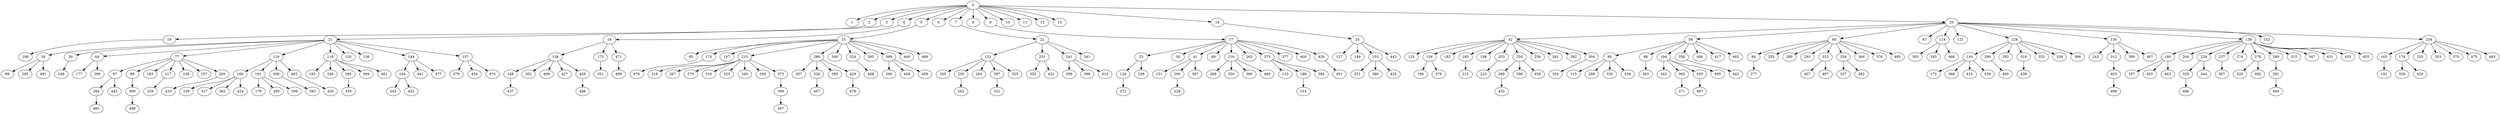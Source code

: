 digraph {
	0 [label=0]
	1 [label=1]
	2 [label=2]
	3 [label=3]
	4 [label=4]
	5 [label=5]
	6 [label=6]
	7 [label=7]
	8 [label=8]
	9 [label=9]
	10 [label=10]
	11 [label=11]
	12 [label=12]
	13 [label=13]
	14 [label=14]
	20 [label=20]
	19 [label=19]
	21 [label=21]
	18 [label=18]
	15 [label=15]
	22 [label=22]
	17 [label=17]
	24 [label=24]
	42 [label=42]
	58 [label=58]
	60 [label=60]
	87 [label=87]
	114 [label=114]
	121 [label=121]
	128 [label=128]
	130 [label=130]
	139 [label=139]
	152 [label=152]
	234 [label=234]
	190 [label=190]
	28 [label=28]
	39 [label=39]
	64 [label=64]
	77 [label=77]
	116 [label=116]
	119 [label=119]
	120 [label=120]
	136 [label=136]
	144 [label=144]
	157 [label=157]
	138 [label=138]
	173 [label=173]
	471 [label=471]
	95 [label=95]
	170 [label=170]
	187 [label=187]
	210 [label=210]
	286 [label=286]
	300 [label=300]
	324 [label=324]
	395 [label=395]
	399 [label=399]
	440 [label=440]
	486 [label=486]
	132 [label=132]
	231 [label=231]
	241 [label=241]
	341 [label=341]
	23 [label=23]
	30 [label=30]
	41 [label=41]
	69 [label=69]
	216 [label=216]
	263 [label=263]
	375 [label=375]
	377 [label=377]
	400 [label=400]
	426 [label=426]
	127 [label=127]
	149 [label=149]
	155 [label=155]
	443 [label=443]
	125 [label=125]
	154 [label=154]
	182 [label=182]
	185 [label=185]
	198 [label=198]
	203 [label=203]
	250 [label=250]
	258 [label=258]
	261 [label=261]
	282 [label=282]
	304 [label=304]
	80 [label=80]
	98 [label=98]
	194 [label=194]
	358 [label=358]
	406 [label=406]
	417 [label=417]
	482 [label=482]
	84 [label=84]
	255 [label=255]
	280 [label=280]
	293 [label=293]
	323 [label=323]
	334 [label=334]
	364 [label=364]
	376 [label=376]
	485 [label=485]
	303 [label=303]
	345 [label=345]
	466 [label=466]
	134 [label=134]
	290 [label=290]
	292 [label=292]
	318 [label=318]
	332 [label=332]
	339 [label=339]
	366 [label=366]
	243 [label=243]
	312 [label=312]
	390 [label=390]
	467 [label=467]
	180 [label=180]
	204 [label=204]
	229 [label=229]
	237 [label=237]
	274 [label=274]
	278 [label=278]
	289 [label=289]
	315 [label=315]
	347 [label=347]
	431 [label=431]
	435 [label=435]
	455 [label=455]
	165 [label=165]
	174 [label=174]
	235 [label=235]
	353 [label=353]
	370 [label=370]
	475 [label=475]
	493 [label=493]
	89 [label=89]
	265 [label=265]
	491 [label=491]
	249 [label=249]
	177 [label=177]
	296 [label=296]
	97 [label=97]
	99 [label=99]
	183 [label=183]
	217 [label=217]
	238 [label=238]
	257 [label=257]
	260 [label=260]
	160 [label=160]
	161 [label=161]
	306 [label=306]
	483 [label=483]
	193 [label=193]
	240 [label=240]
	285 [label=285]
	394 [label=394]
	401 [label=401]
	164 [label=164]
	441 [label=441]
	477 [label=477]
	379 [label=379]
	454 [label=454]
	474 [label=474]
	148 [label=148]
	302 [label=302]
	409 [label=409]
	427 [label=427]
	458 [label=458]
	351 [label=351]
	489 [label=489]
	476 [label=476]
	218 [label=218]
	267 [label=267]
	270 [label=270]
	316 [label=316]
	333 [label=333]
	340 [label=340]
	356 [label=356]
	373 [label=373]
	307 [label=307]
	326 [label=326]
	385 [label=385]
	429 [label=429]
	468 [label=468]
	206 [label=206]
	449 [label=449]
	456 [label=456]
	205 [label=205]
	230 [label=230]
	264 [label=264]
	287 [label=287]
	325 [label=325]
	352 [label=352]
	422 [label=422]
	359 [label=359]
	398 [label=398]
	413 [label=413]
	126 [label=126]
	338 [label=338]
	151 [label=151]
	200 [label=200]
	387 [label=387]
	268 [label=268]
	350 [label=350]
	380 [label=380]
	460 [label=460]
	133 [label=133]
	188 [label=188]
	384 [label=384]
	451 [label=451]
	251 [label=251]
	386 [label=386]
	425 [label=425]
	196 [label=196]
	378 [label=378]
	215 [label=215]
	223 [label=223]
	269 [label=269]
	396 [label=396]
	459 [label=459]
	354 [label=354]
	115 [label=115]
	288 [label=288]
	330 [label=330]
	436 [label=436]
	363 [label=363]
	342 [label=342]
	365 [label=365]
	450 [label=450]
	495 [label=495]
	442 [label=442]
	277 [label=277]
	407 [label=407]
	497 [label=497]
	337 [label=337]
	382 [label=382]
	172 [label=172]
	368 [label=368]
	414 [label=414]
	439 [label=439]
	490 [label=490]
	438 [label=438]
	403 [label=403]
	197 [label=197]
	405 [label=405]
	463 [label=463]
	329 [label=329]
	344 [label=344]
	367 [label=367]
	320 [label=320]
	492 [label=492]
	281 [label=281]
	191 [label=191]
	328 [label=328]
	420 [label=420]
	284 [label=284]
	445 [label=445]
	369 [label=369]
	259 [label=259]
	433 [label=433]
	239 [label=239]
	317 [label=317]
	362 [label=362]
	424 [label=424]
	176 [label=176]
	295 [label=295]
	299 [label=299]
	393 [label=393]
	430 [label=430]
	355 [label=355]
	245 [label=245]
	452 [label=452]
	437 [label=437]
	488 [label=488]
	309 [label=309]
	457 [label=457]
	478 [label=478]
	262 [label=262]
	331 [label=331]
	272 [label=272]
	228 [label=228]
	314 [label=314]
	432 [label=432]
	371 [label=371]
	487 [label=487]
	499 [label=499]
	496 [label=496]
	494 [label=494]
	465 [label=465]
	448 [label=448]
	447 [label=447]
	0 -> 1
	0 -> 2
	0 -> 3
	0 -> 4
	0 -> 5
	0 -> 6
	0 -> 7
	0 -> 8
	0 -> 9
	0 -> 10
	0 -> 11
	0 -> 12
	0 -> 13
	0 -> 14
	0 -> 20
	2 -> 19
	3 -> 21
	4 -> 18
	5 -> 15
	7 -> 22
	9 -> 17
	14 -> 24
	20 -> 42
	20 -> 58
	20 -> 60
	20 -> 87
	20 -> 114
	20 -> 121
	20 -> 128
	20 -> 130
	20 -> 139
	20 -> 152
	20 -> 234
	19 -> 190
	21 -> 28
	21 -> 39
	21 -> 64
	21 -> 77
	21 -> 116
	21 -> 119
	21 -> 120
	21 -> 136
	21 -> 144
	21 -> 157
	18 -> 138
	18 -> 173
	18 -> 471
	15 -> 95
	15 -> 170
	15 -> 187
	15 -> 210
	15 -> 286
	15 -> 300
	15 -> 324
	15 -> 395
	15 -> 399
	15 -> 440
	15 -> 486
	22 -> 132
	22 -> 231
	22 -> 241
	22 -> 341
	17 -> 23
	17 -> 30
	17 -> 41
	17 -> 69
	17 -> 216
	17 -> 263
	17 -> 375
	17 -> 377
	17 -> 400
	17 -> 426
	24 -> 127
	24 -> 149
	24 -> 155
	24 -> 443
	42 -> 125
	42 -> 154
	42 -> 182
	42 -> 185
	42 -> 198
	42 -> 203
	42 -> 250
	42 -> 258
	42 -> 261
	42 -> 282
	42 -> 304
	58 -> 80
	58 -> 98
	58 -> 194
	58 -> 358
	58 -> 406
	58 -> 417
	58 -> 482
	60 -> 84
	60 -> 255
	60 -> 280
	60 -> 293
	60 -> 323
	60 -> 334
	60 -> 364
	60 -> 376
	60 -> 485
	114 -> 303
	114 -> 345
	114 -> 466
	128 -> 134
	128 -> 290
	128 -> 292
	128 -> 318
	128 -> 332
	128 -> 339
	128 -> 366
	130 -> 243
	130 -> 312
	130 -> 390
	130 -> 467
	139 -> 180
	139 -> 204
	139 -> 229
	139 -> 237
	139 -> 274
	139 -> 278
	139 -> 289
	139 -> 315
	139 -> 347
	139 -> 431
	139 -> 435
	139 -> 455
	234 -> 165
	234 -> 174
	234 -> 235
	234 -> 353
	234 -> 370
	234 -> 475
	234 -> 493
	28 -> 89
	28 -> 265
	28 -> 491
	39 -> 249
	64 -> 177
	64 -> 296
	77 -> 97
	77 -> 99
	77 -> 183
	77 -> 217
	77 -> 238
	77 -> 257
	77 -> 260
	116 -> 160
	116 -> 161
	116 -> 306
	116 -> 483
	119 -> 193
	119 -> 240
	119 -> 285
	119 -> 394
	119 -> 401
	144 -> 164
	144 -> 441
	144 -> 477
	157 -> 379
	157 -> 454
	157 -> 474
	138 -> 148
	138 -> 302
	138 -> 409
	138 -> 427
	138 -> 458
	173 -> 351
	471 -> 489
	170 -> 476
	210 -> 218
	210 -> 267
	210 -> 270
	210 -> 316
	210 -> 333
	210 -> 340
	210 -> 356
	210 -> 373
	286 -> 307
	286 -> 326
	286 -> 385
	286 -> 429
	324 -> 468
	399 -> 206
	399 -> 449
	399 -> 456
	132 -> 205
	132 -> 230
	132 -> 264
	132 -> 287
	132 -> 325
	231 -> 352
	231 -> 422
	241 -> 359
	241 -> 398
	241 -> 413
	23 -> 126
	23 -> 338
	41 -> 151
	41 -> 200
	41 -> 387
	216 -> 268
	216 -> 350
	216 -> 380
	216 -> 460
	375 -> 133
	375 -> 188
	375 -> 384
	426 -> 451
	155 -> 251
	155 -> 386
	155 -> 425
	154 -> 196
	154 -> 378
	185 -> 215
	203 -> 223
	250 -> 269
	250 -> 396
	250 -> 459
	304 -> 354
	80 -> 115
	80 -> 288
	80 -> 330
	80 -> 436
	98 -> 363
	194 -> 342
	194 -> 365
	194 -> 450
	194 -> 495
	358 -> 442
	84 -> 277
	323 -> 407
	323 -> 497
	334 -> 337
	334 -> 382
	134 -> 172
	134 -> 368
	134 -> 414
	134 -> 439
	290 -> 490
	318 -> 438
	312 -> 403
	180 -> 197
	180 -> 405
	180 -> 463
	229 -> 329
	229 -> 344
	237 -> 367
	278 -> 320
	278 -> 492
	289 -> 281
	165 -> 191
	174 -> 328
	174 -> 420
	97 -> 284
	97 -> 445
	99 -> 369
	217 -> 259
	260 -> 433
	160 -> 239
	160 -> 317
	160 -> 362
	160 -> 424
	161 -> 176
	161 -> 295
	161 -> 299
	306 -> 393
	483 -> 430
	285 -> 355
	164 -> 245
	164 -> 452
	148 -> 437
	458 -> 488
	373 -> 309
	326 -> 457
	429 -> 478
	230 -> 262
	287 -> 331
	126 -> 272
	200 -> 228
	188 -> 314
	269 -> 432
	365 -> 371
	450 -> 487
	403 -> 499
	329 -> 496
	281 -> 494
	284 -> 465
	369 -> 448
	309 -> 447
}
